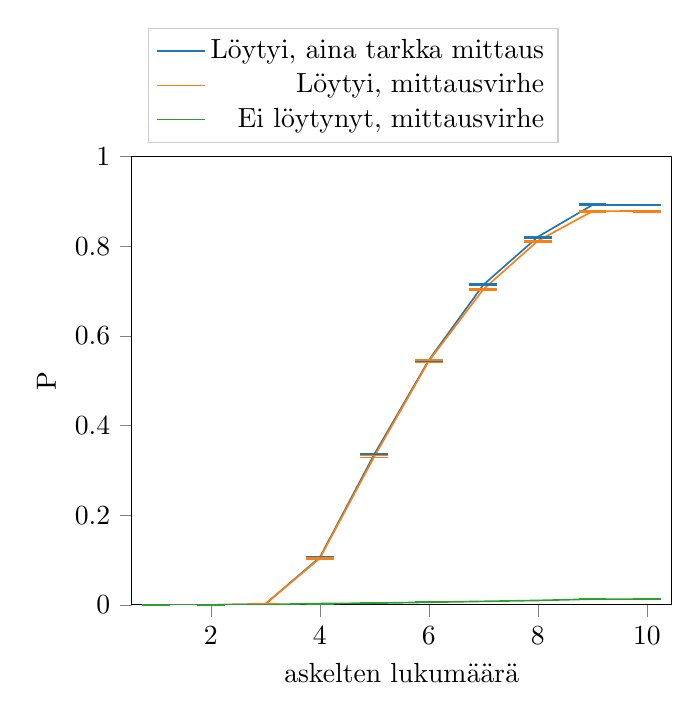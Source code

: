 % This file was created by matplotlib2tikz v0.6.14.
\begin{tikzpicture}

\definecolor{color0}{rgb}{0.122,0.467,0.706}
\definecolor{color1}{rgb}{1,0.498,0.055}
\definecolor{color2}{rgb}{0.173,0.627,0.173}

\begin{axis}[
xlabel={askelten lukumäärä},
ylabel={P},
xmin=0.55, xmax=10.45,
ymin=0, ymax=1,
tick align=outside,
tick pos=left,
x grid style={lightgray!92.026!black},
y grid style={lightgray!92.026!black}
,
legend entries={{Löytyi, aina tarkka mittaus},{Löytyi, mittausvirhe},{Ei löytynyt, mittausvirhe}},
legend cell align={right},
legend style={draw=white!80.0!black},
legend style={at={(0.03,1.03)},anchor=south west}
]  % replace the ending bracket
\addlegendimage{no markers, color0}
\addlegendimage{no markers, color1}
\addlegendimage{no markers, color2}%]
\path [draw=color0, semithick] (axis cs:1,0)
--(axis cs:1,0);

\path [draw=color0, semithick] (axis cs:2,0)
--(axis cs:2,0);

\path [draw=color0, semithick] (axis cs:3,0.002)
--(axis cs:3,0.002);

\path [draw=color0, semithick] (axis cs:4,0.106)
--(axis cs:4,0.107);

\path [draw=color0, semithick] (axis cs:5,0.334)
--(axis cs:5,0.338);

\path [draw=color0, semithick] (axis cs:6,0.544)
--(axis cs:6,0.547);

\path [draw=color0, semithick] (axis cs:7,0.713)
--(axis cs:7,0.716);

\path [draw=color0, semithick] (axis cs:8,0.819)
--(axis cs:8,0.822);

\path [draw=color0, semithick] (axis cs:9,0.891)
--(axis cs:9,0.894);

\path [draw=color0, semithick] (axis cs:10,0.891)
--(axis cs:10,0.893);

\path [draw=color1, semithick] (axis cs:1,0)
--(axis cs:1,0);

\path [draw=color1, semithick] (axis cs:2,0)
--(axis cs:2,0);

\path [draw=color1, semithick] (axis cs:3,0.002)
--(axis cs:3,0.003);

\path [draw=color1, semithick] (axis cs:4,0.103)
--(axis cs:4,0.106);

\path [draw=color1, semithick] (axis cs:5,0.329)
--(axis cs:5,0.333);

\path [draw=color1, semithick] (axis cs:6,0.541)
--(axis cs:6,0.546);

\path [draw=color1, semithick] (axis cs:7,0.702)
--(axis cs:7,0.706);

\path [draw=color1, semithick] (axis cs:8,0.81)
--(axis cs:8,0.813);

\path [draw=color1, semithick] (axis cs:9,0.877)
--(axis cs:9,0.879);

\path [draw=color1, semithick] (axis cs:10,0.877)
--(axis cs:10,0.88);

\path [draw=color2, semithick] (axis cs:1,0)
--(axis cs:1,0);

\path [draw=color2, semithick] (axis cs:2,0.0)
--(axis cs:2,0.0);

\path [draw=color2, semithick] (axis cs:3,0.001)
--(axis cs:3,0.001);

\path [draw=color2, semithick] (axis cs:4,0.002)
--(axis cs:4,0.003);

\path [draw=color2, semithick] (axis cs:5,0.004)
--(axis cs:5,0.005);

\path [draw=color2, semithick] (axis cs:6,0.006)
--(axis cs:6,0.007);

\path [draw=color2, semithick] (axis cs:7,0.008)
--(axis cs:7,0.008);

\path [draw=color2, semithick] (axis cs:8,0.01)
--(axis cs:8,0.01);

\path [draw=color2, semithick] (axis cs:9,0.012)
--(axis cs:9,0.013);

\path [draw=color2, semithick] (axis cs:10,0.012)
--(axis cs:10,0.013);

\addplot [semithick, color0, mark=-, mark size=5, mark options={solid}, only marks, forget plot]
table {%
1 0
2 0
3 0.002
4 0.106
5 0.334
6 0.544
7 0.713
8 0.819
9 0.891
10 0.891
};
\addplot [semithick, color0, mark=-, mark size=5, mark options={solid}, only marks, forget plot]
table {%
1 0
2 0
3 0.002
4 0.107
5 0.338
6 0.547
7 0.716
8 0.822
9 0.894
10 0.893
};
\addplot [semithick, color1, mark=-, mark size=5, mark options={solid}, only marks, forget plot]
table {%
1 0
2 0
3 0.002
4 0.103
5 0.329
6 0.541
7 0.702
8 0.81
9 0.877
10 0.877
};
\addplot [semithick, color1, mark=-, mark size=5, mark options={solid}, only marks, forget plot]
table {%
1 0
2 0
3 0.003
4 0.106
5 0.333
6 0.546
7 0.706
8 0.813
9 0.879
10 0.88
};
\addplot [semithick, color2, mark=-, mark size=5, mark options={solid}, only marks, forget plot]
table {%
1 0
2 0.0
3 0.001
4 0.002
5 0.004
6 0.006
7 0.008
8 0.01
9 0.012
10 0.012
};
\addplot [semithick, color2, mark=-, mark size=5, mark options={solid}, only marks, forget plot]
table {%
1 0
2 0.0
3 0.001
4 0.003
5 0.005
6 0.007
7 0.008
8 0.01
9 0.013
10 0.013
};
\addplot [semithick, color0, forget plot]
table {%
1 0
2 0
3 0.002
4 0.106
5 0.336
6 0.546
7 0.714
8 0.821
9 0.892
10 0.892
};
\addplot [semithick, color1, forget plot]
table {%
1 0
2 0
3 0.002
4 0.104
5 0.331
6 0.544
7 0.704
8 0.812
9 0.878
10 0.879
};
\addplot [semithick, color2, forget plot]
table {%
1 0
2 0.0
3 0.001
4 0.003
5 0.004
6 0.006
7 0.008
8 0.01
9 0.013
10 0.013
};
\end{axis}

\end{tikzpicture}